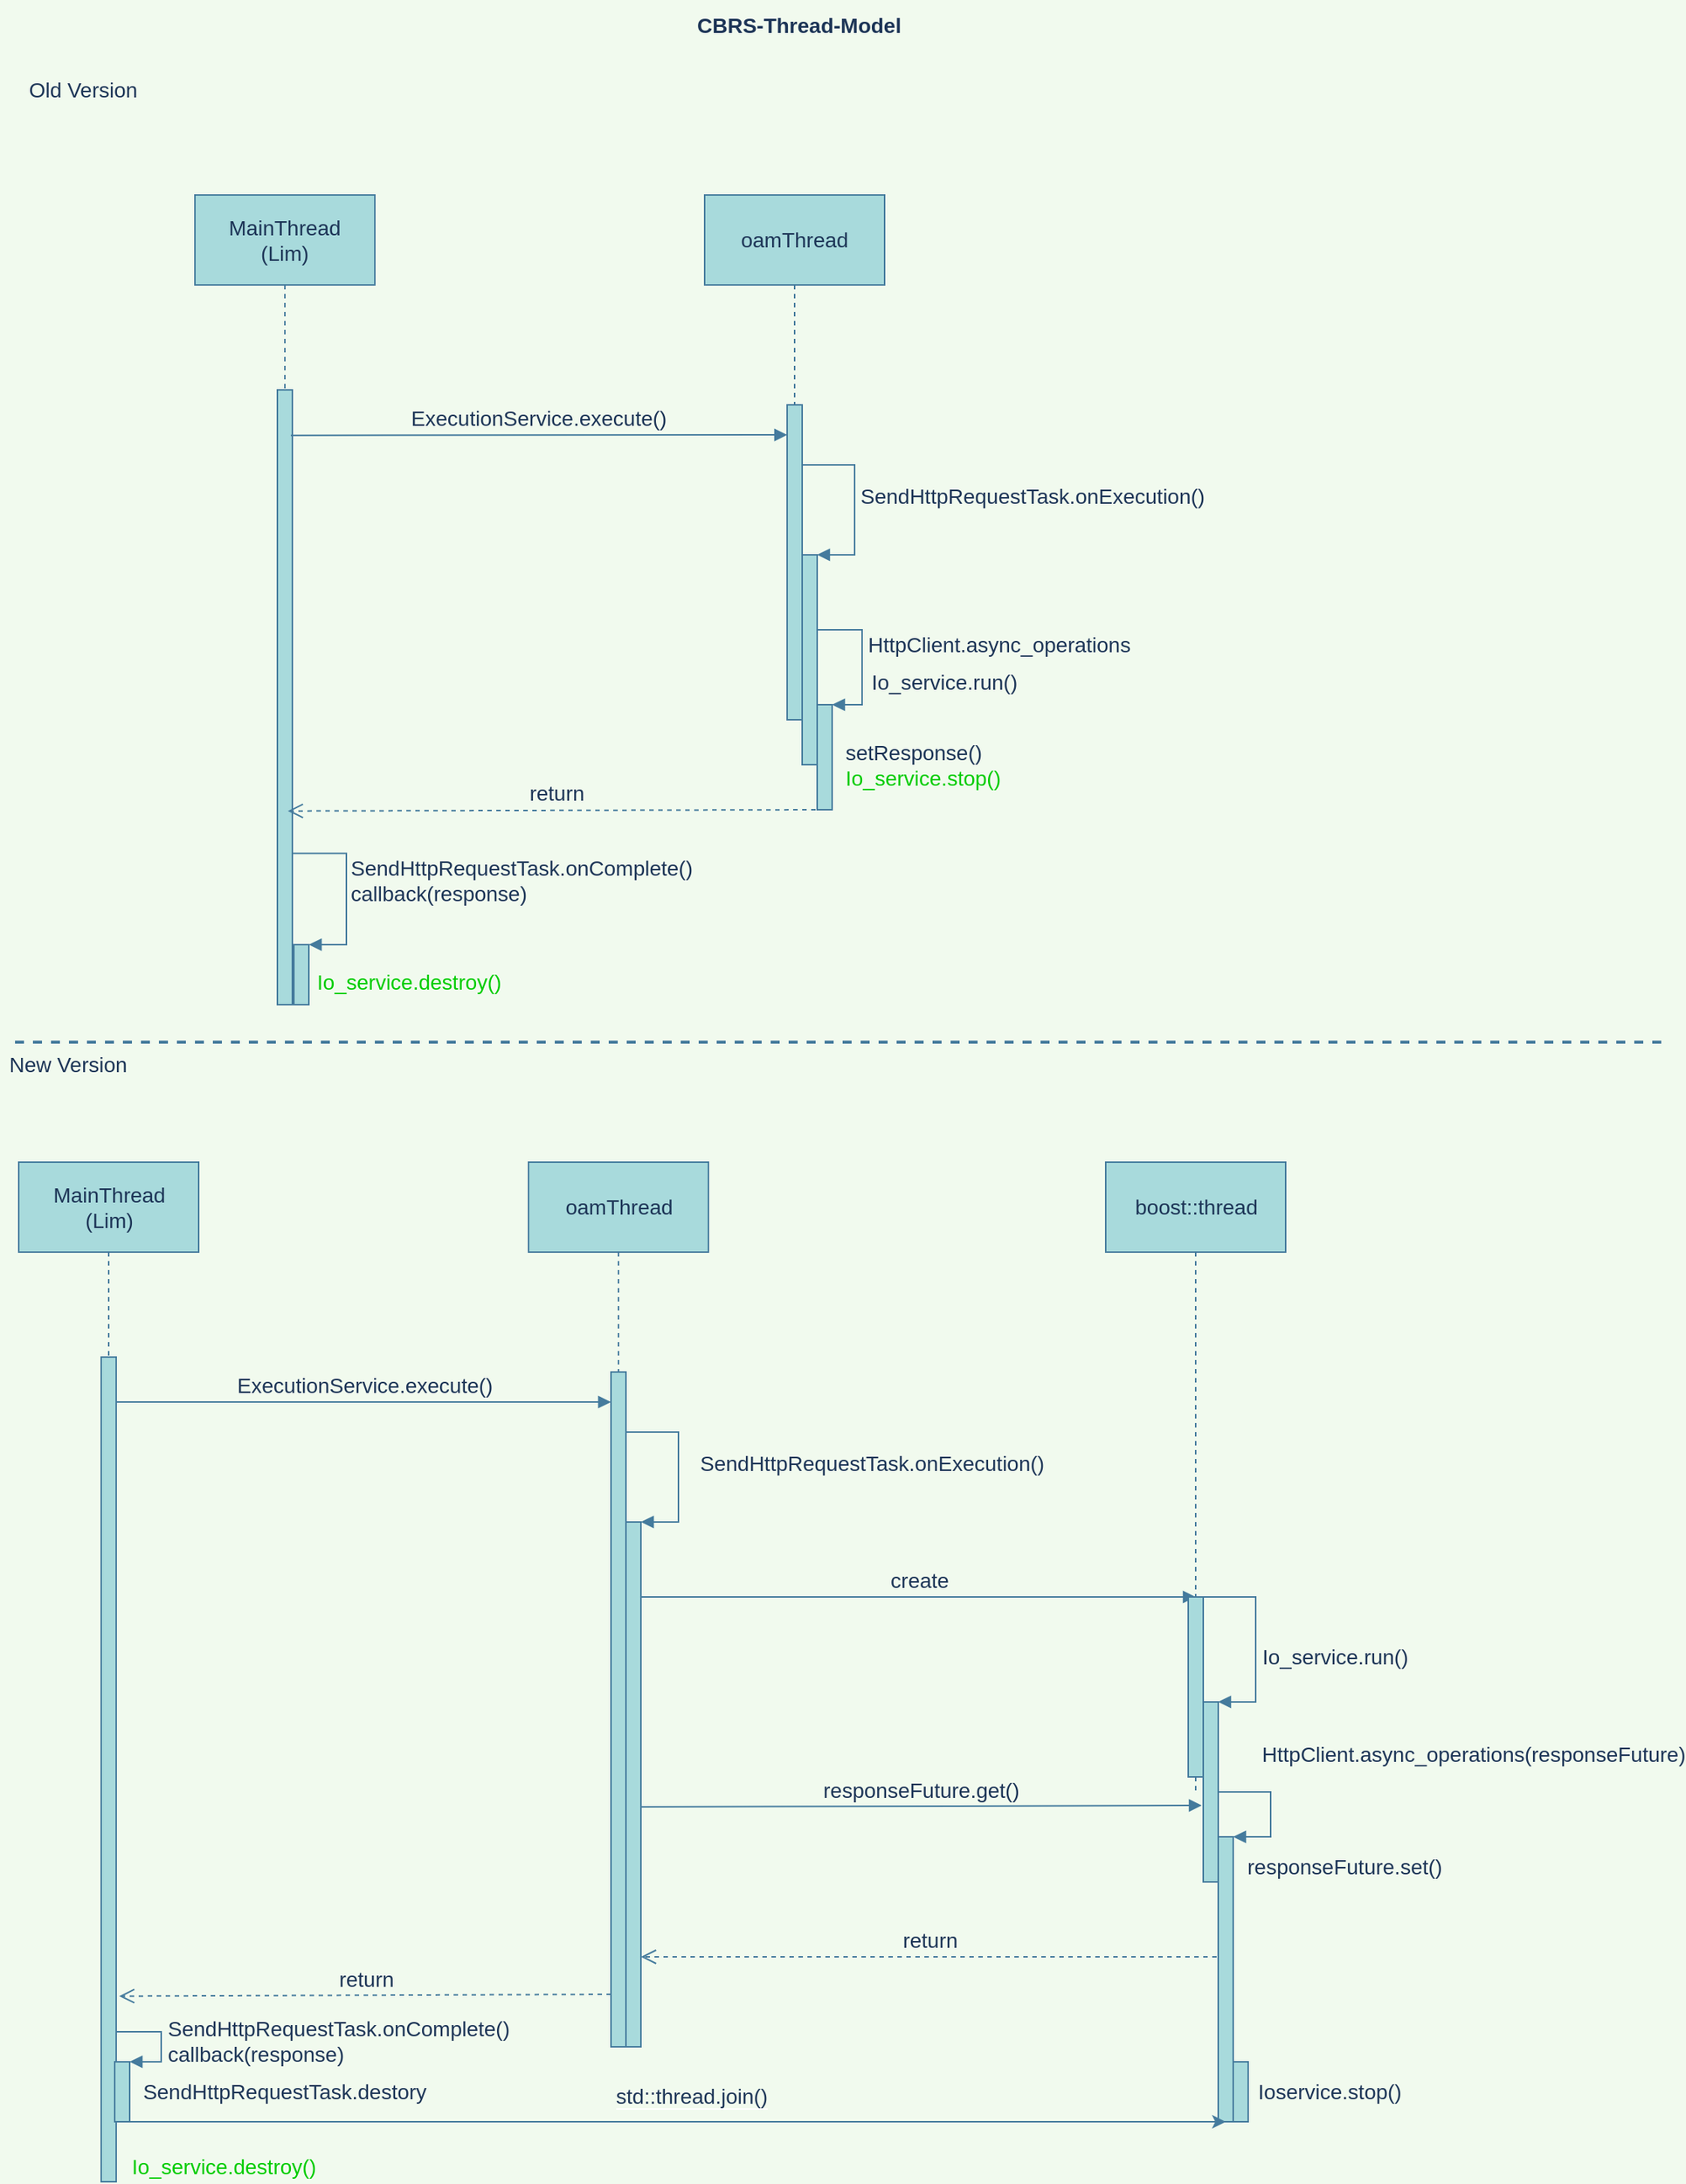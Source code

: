 <mxfile version="20.0.4" type="github">
  <diagram id="kgpKYQtTHZ0yAKxKKP6v" name="Page-1">
    <mxGraphModel dx="1422" dy="762" grid="1" gridSize="10" guides="1" tooltips="1" connect="1" arrows="1" fold="1" page="1" pageScale="1" pageWidth="1169" pageHeight="1654" background="#F1FAEE" math="0" shadow="0">
      <root>
        <mxCell id="0" />
        <mxCell id="1" parent="0" />
        <mxCell id="LY62BqVsODy2IkJWC0Tn-2" style="edgeStyle=orthogonalEdgeStyle;orthogonalLoop=1;jettySize=auto;html=1;dashed=1;endArrow=none;endFill=0;fontSize=14;labelBackgroundColor=#F1FAEE;strokeColor=#457B9D;fontColor=#1D3557;labelBorderColor=none;rounded=0;" parent="1" source="LY62BqVsODy2IkJWC0Tn-1" edge="1">
          <mxGeometry relative="1" as="geometry">
            <mxPoint x="190" y="640" as="targetPoint" />
          </mxGeometry>
        </mxCell>
        <mxCell id="LY62BqVsODy2IkJWC0Tn-1" value="MainThread&lt;br style=&quot;font-size: 14px;&quot;&gt;(Lim)" style="whiteSpace=wrap;html=1;fontSize=14;fillColor=#A8DADC;strokeColor=#457B9D;fontColor=#1D3557;labelBorderColor=none;rounded=0;" parent="1" vertex="1">
          <mxGeometry x="130" y="160" width="120" height="60" as="geometry" />
        </mxCell>
        <mxCell id="LY62BqVsODy2IkJWC0Tn-4" value="oamThread" style="whiteSpace=wrap;html=1;fontSize=14;fillColor=#A8DADC;strokeColor=#457B9D;fontColor=#1D3557;labelBorderColor=none;rounded=0;" parent="1" vertex="1">
          <mxGeometry x="470" y="160" width="120" height="60" as="geometry" />
        </mxCell>
        <mxCell id="LY62BqVsODy2IkJWC0Tn-5" style="edgeStyle=orthogonalEdgeStyle;orthogonalLoop=1;jettySize=auto;html=1;dashed=1;endArrow=none;endFill=0;fontSize=14;labelBackgroundColor=#F1FAEE;strokeColor=#457B9D;fontColor=#1D3557;labelBorderColor=none;rounded=0;" parent="1" source="LY62BqVsODy2IkJWC0Tn-1" edge="1">
          <mxGeometry relative="1" as="geometry">
            <mxPoint x="190" y="640" as="targetPoint" />
            <mxPoint x="190" y="220" as="sourcePoint" />
            <Array as="points">
              <mxPoint x="190" y="350" />
              <mxPoint x="190" y="350" />
            </Array>
          </mxGeometry>
        </mxCell>
        <mxCell id="LY62BqVsODy2IkJWC0Tn-10" value="" style="html=1;points=[];perimeter=orthogonalPerimeter;fontSize=14;fillColor=#A8DADC;strokeColor=#457B9D;fontColor=#1D3557;labelBorderColor=none;rounded=0;" parent="1" vertex="1">
          <mxGeometry x="185" y="290" width="10" height="410" as="geometry" />
        </mxCell>
        <mxCell id="LY62BqVsODy2IkJWC0Tn-14" value="" style="html=1;points=[];perimeter=orthogonalPerimeter;fontSize=14;fillColor=#A8DADC;strokeColor=#457B9D;fontColor=#1D3557;labelBorderColor=none;rounded=0;" parent="1" vertex="1">
          <mxGeometry x="525" y="300" width="10" height="210" as="geometry" />
        </mxCell>
        <mxCell id="LY62BqVsODy2IkJWC0Tn-15" value="" style="edgeStyle=orthogonalEdgeStyle;orthogonalLoop=1;jettySize=auto;html=1;dashed=1;endArrow=none;endFill=0;fontSize=14;labelBackgroundColor=#F1FAEE;strokeColor=#457B9D;fontColor=#1D3557;labelBorderColor=none;rounded=0;" parent="1" source="LY62BqVsODy2IkJWC0Tn-4" target="LY62BqVsODy2IkJWC0Tn-14" edge="1">
          <mxGeometry relative="1" as="geometry">
            <mxPoint x="530" y="660" as="targetPoint" />
            <mxPoint x="530" y="220" as="sourcePoint" />
          </mxGeometry>
        </mxCell>
        <mxCell id="LY62BqVsODy2IkJWC0Tn-26" value="" style="html=1;points=[];perimeter=orthogonalPerimeter;fontSize=14;fillColor=#A8DADC;strokeColor=#457B9D;fontColor=#1D3557;labelBorderColor=none;rounded=0;" parent="1" vertex="1">
          <mxGeometry x="535" y="400" width="10" height="140" as="geometry" />
        </mxCell>
        <mxCell id="LY62BqVsODy2IkJWC0Tn-27" value="SendHttpRequestTask.onExecution()" style="edgeStyle=orthogonalEdgeStyle;html=1;align=left;spacingLeft=2;endArrow=block;entryX=1;entryY=0;fontSize=14;labelBackgroundColor=#F1FAEE;strokeColor=#457B9D;fontColor=#1D3557;labelBorderColor=none;rounded=0;" parent="1" target="LY62BqVsODy2IkJWC0Tn-26" edge="1">
          <mxGeometry x="0.302" relative="1" as="geometry">
            <mxPoint x="535" y="405" as="sourcePoint" />
            <Array as="points">
              <mxPoint x="535" y="340" />
              <mxPoint x="570" y="340" />
              <mxPoint x="570" y="400" />
              <mxPoint x="545" y="400" />
            </Array>
            <mxPoint as="offset" />
          </mxGeometry>
        </mxCell>
        <mxCell id="LY62BqVsODy2IkJWC0Tn-33" value="ExecutionService.execute()" style="html=1;verticalAlign=bottom;endArrow=block;fontSize=14;labelBackgroundColor=#F1FAEE;strokeColor=#457B9D;fontColor=#1D3557;exitX=0.9;exitY=0.074;exitDx=0;exitDy=0;exitPerimeter=0;labelBorderColor=none;rounded=0;" parent="1" source="LY62BqVsODy2IkJWC0Tn-10" edge="1">
          <mxGeometry width="80" relative="1" as="geometry">
            <mxPoint x="200" y="320" as="sourcePoint" />
            <mxPoint x="525" y="320" as="targetPoint" />
          </mxGeometry>
        </mxCell>
        <mxCell id="LY62BqVsODy2IkJWC0Tn-34" value="" style="html=1;points=[];perimeter=orthogonalPerimeter;fontSize=14;fillColor=#A8DADC;strokeColor=#457B9D;fontColor=#1D3557;labelBorderColor=none;rounded=0;" parent="1" vertex="1">
          <mxGeometry x="545" y="500" width="10" height="70" as="geometry" />
        </mxCell>
        <mxCell id="LY62BqVsODy2IkJWC0Tn-35" value="HttpClient.async_operations" style="edgeStyle=orthogonalEdgeStyle;html=1;align=left;spacingLeft=2;endArrow=block;entryX=1;entryY=0;fontSize=14;labelBackgroundColor=#F1FAEE;strokeColor=#457B9D;fontColor=#1D3557;labelBorderColor=none;rounded=0;" parent="1" target="LY62BqVsODy2IkJWC0Tn-34" edge="1">
          <mxGeometry relative="1" as="geometry">
            <mxPoint x="545" y="470" as="sourcePoint" />
            <Array as="points">
              <mxPoint x="545" y="450" />
              <mxPoint x="575" y="450" />
              <mxPoint x="575" y="500" />
            </Array>
          </mxGeometry>
        </mxCell>
        <mxCell id="LY62BqVsODy2IkJWC0Tn-36" value="return" style="html=1;verticalAlign=bottom;endArrow=open;dashed=1;endSize=8;fontSize=14;labelBackgroundColor=#F1FAEE;strokeColor=#457B9D;fontColor=#1D3557;labelBorderColor=none;rounded=0;entryX=0.7;entryY=0.685;entryDx=0;entryDy=0;entryPerimeter=0;" parent="1" target="LY62BqVsODy2IkJWC0Tn-10" edge="1">
          <mxGeometry relative="1" as="geometry">
            <mxPoint x="550" y="570" as="sourcePoint" />
            <mxPoint x="190" y="570" as="targetPoint" />
          </mxGeometry>
        </mxCell>
        <mxCell id="LY62BqVsODy2IkJWC0Tn-40" value="setResponse()&lt;br style=&quot;font-size: 14px;&quot;&gt;&lt;font color=&quot;#00cc00&quot; style=&quot;font-size: 14px;&quot;&gt;Io_service.stop()&lt;/font&gt;" style="text;html=1;strokeColor=none;fillColor=none;align=left;verticalAlign=middle;whiteSpace=wrap;fontSize=14;fontColor=#1D3557;labelBorderColor=none;rounded=0;" parent="1" vertex="1">
          <mxGeometry x="562" y="520" width="115" height="40" as="geometry" />
        </mxCell>
        <mxCell id="LY62BqVsODy2IkJWC0Tn-43" value="Io_service.run()" style="text;html=1;strokeColor=none;fillColor=none;align=center;verticalAlign=middle;whiteSpace=wrap;fontSize=14;fontStyle=0;fontColor=#1D3557;labelBorderColor=none;rounded=0;" parent="1" vertex="1">
          <mxGeometry x="570" y="470" width="120" height="30" as="geometry" />
        </mxCell>
        <mxCell id="LY62BqVsODy2IkJWC0Tn-45" value="&lt;span style=&quot;font-size: 14px;&quot;&gt;&lt;font color=&quot;#00cc00&quot; style=&quot;font-size: 14px;&quot;&gt;Io_service.destroy()&lt;/font&gt;&lt;/span&gt;" style="text;html=1;strokeColor=none;fillColor=none;align=center;verticalAlign=middle;whiteSpace=wrap;fontSize=14;fontColor=#1D3557;labelBorderColor=none;rounded=0;" parent="1" vertex="1">
          <mxGeometry x="196" y="670" width="154" height="30" as="geometry" />
        </mxCell>
        <mxCell id="mft_dp02x0jolZUBzmze-1" value="" style="line;strokeWidth=2;html=1;labelBackgroundColor=#F1FAEE;fillColor=#A8DADC;strokeColor=#457B9D;fontColor=#1D3557;labelBorderColor=none;rounded=0;fontSize=14;dashed=1;" parent="1" vertex="1">
          <mxGeometry x="10" y="720" width="1100" height="10" as="geometry" />
        </mxCell>
        <mxCell id="mft_dp02x0jolZUBzmze-2" value="&lt;h1 style=&quot;font-size: 14px;&quot;&gt;CBRS-Thread-Model&lt;/h1&gt;" style="text;html=1;strokeColor=none;fillColor=none;spacing=5;spacingTop=-20;whiteSpace=wrap;overflow=hidden;fontColor=#1D3557;labelBorderColor=none;rounded=0;fontSize=14;" parent="1" vertex="1">
          <mxGeometry x="460" y="40" width="250" height="30" as="geometry" />
        </mxCell>
        <mxCell id="mft_dp02x0jolZUBzmze-4" value="Old Version" style="text;html=1;align=center;verticalAlign=middle;resizable=0;points=[];autosize=1;strokeColor=none;fillColor=none;fontSize=14;fontColor=#1D3557;labelBorderColor=none;rounded=0;" parent="1" vertex="1">
          <mxGeometry x="10" y="80" width="90" height="20" as="geometry" />
        </mxCell>
        <mxCell id="mft_dp02x0jolZUBzmze-49" style="edgeStyle=orthogonalEdgeStyle;orthogonalLoop=1;jettySize=auto;html=1;dashed=1;endArrow=none;endFill=0;fontSize=14;labelBackgroundColor=#F1FAEE;strokeColor=#457B9D;fontColor=#1D3557;labelBorderColor=none;rounded=0;" parent="1" source="mft_dp02x0jolZUBzmze-50" edge="1">
          <mxGeometry relative="1" as="geometry">
            <mxPoint x="72.5" y="1285" as="targetPoint" />
          </mxGeometry>
        </mxCell>
        <mxCell id="mft_dp02x0jolZUBzmze-50" value="MainThread&lt;br style=&quot;font-size: 14px;&quot;&gt;(Lim)" style="whiteSpace=wrap;html=1;fontSize=14;fillColor=#A8DADC;strokeColor=#457B9D;fontColor=#1D3557;labelBorderColor=none;rounded=0;" parent="1" vertex="1">
          <mxGeometry x="12.5" y="805" width="120" height="60" as="geometry" />
        </mxCell>
        <mxCell id="mft_dp02x0jolZUBzmze-52" value="oamThread" style="whiteSpace=wrap;html=1;fontSize=14;fillColor=#A8DADC;strokeColor=#457B9D;fontColor=#1D3557;labelBorderColor=none;rounded=0;" parent="1" vertex="1">
          <mxGeometry x="352.5" y="805" width="120" height="60" as="geometry" />
        </mxCell>
        <mxCell id="mft_dp02x0jolZUBzmze-53" style="edgeStyle=orthogonalEdgeStyle;orthogonalLoop=1;jettySize=auto;html=1;dashed=1;endArrow=none;endFill=0;fontSize=14;labelBackgroundColor=#F1FAEE;strokeColor=#457B9D;fontColor=#1D3557;labelBorderColor=none;rounded=0;" parent="1" source="mft_dp02x0jolZUBzmze-50" edge="1">
          <mxGeometry relative="1" as="geometry">
            <mxPoint x="72.5" y="1285" as="targetPoint" />
            <mxPoint x="72.5" y="865" as="sourcePoint" />
            <Array as="points">
              <mxPoint x="72.5" y="995" />
              <mxPoint x="72.5" y="995" />
            </Array>
          </mxGeometry>
        </mxCell>
        <mxCell id="mft_dp02x0jolZUBzmze-54" value="" style="html=1;points=[];perimeter=orthogonalPerimeter;fontSize=14;fillColor=#A8DADC;strokeColor=#457B9D;fontColor=#1D3557;labelBorderColor=none;rounded=0;" parent="1" vertex="1">
          <mxGeometry x="67.5" y="935" width="10" height="550" as="geometry" />
        </mxCell>
        <mxCell id="mft_dp02x0jolZUBzmze-55" value="" style="html=1;points=[];perimeter=orthogonalPerimeter;fontSize=14;fillColor=#A8DADC;strokeColor=#457B9D;fontColor=#1D3557;labelBorderColor=none;rounded=0;" parent="1" vertex="1">
          <mxGeometry x="407.5" y="945" width="10" height="450" as="geometry" />
        </mxCell>
        <mxCell id="mft_dp02x0jolZUBzmze-56" value="" style="edgeStyle=orthogonalEdgeStyle;orthogonalLoop=1;jettySize=auto;html=1;dashed=1;endArrow=none;endFill=0;fontSize=14;labelBackgroundColor=#F1FAEE;strokeColor=#457B9D;fontColor=#1D3557;labelBorderColor=none;rounded=0;" parent="1" source="mft_dp02x0jolZUBzmze-52" target="mft_dp02x0jolZUBzmze-55" edge="1">
          <mxGeometry relative="1" as="geometry">
            <mxPoint x="412.5" y="1305" as="targetPoint" />
            <mxPoint x="412.5" y="865" as="sourcePoint" />
          </mxGeometry>
        </mxCell>
        <mxCell id="mft_dp02x0jolZUBzmze-57" value="" style="html=1;points=[];perimeter=orthogonalPerimeter;fontSize=14;fillColor=#A8DADC;strokeColor=#457B9D;fontColor=#1D3557;labelBorderColor=none;rounded=0;" parent="1" vertex="1">
          <mxGeometry x="417.5" y="1045" width="10" height="350" as="geometry" />
        </mxCell>
        <mxCell id="mft_dp02x0jolZUBzmze-58" value="SendHttpRequestTask.onExecution()" style="edgeStyle=orthogonalEdgeStyle;html=1;align=left;spacingLeft=2;endArrow=block;entryX=1;entryY=0;fontSize=14;labelBackgroundColor=#F1FAEE;strokeColor=#457B9D;fontColor=#1D3557;labelBorderColor=none;rounded=0;" parent="1" target="mft_dp02x0jolZUBzmze-57" edge="1">
          <mxGeometry x="0.302" y="10" relative="1" as="geometry">
            <mxPoint x="417.5" y="1050" as="sourcePoint" />
            <Array as="points">
              <mxPoint x="417.5" y="985" />
              <mxPoint x="452.5" y="985" />
              <mxPoint x="452.5" y="1045" />
            </Array>
            <mxPoint as="offset" />
          </mxGeometry>
        </mxCell>
        <mxCell id="mft_dp02x0jolZUBzmze-59" value="ExecutionService.execute()" style="html=1;verticalAlign=bottom;endArrow=block;fontSize=14;labelBackgroundColor=#F1FAEE;strokeColor=#457B9D;fontColor=#1D3557;labelBorderColor=none;rounded=0;" parent="1" edge="1">
          <mxGeometry width="80" relative="1" as="geometry">
            <mxPoint x="77.5" y="965" as="sourcePoint" />
            <mxPoint x="407.5" y="965" as="targetPoint" />
          </mxGeometry>
        </mxCell>
        <mxCell id="mft_dp02x0jolZUBzmze-70" value="New Version" style="text;html=1;align=center;verticalAlign=middle;resizable=0;points=[];autosize=1;strokeColor=none;fillColor=none;fontSize=14;fontColor=#1D3557;labelBorderColor=none;rounded=0;" parent="1" vertex="1">
          <mxGeometry y="730" width="90" height="20" as="geometry" />
        </mxCell>
        <mxCell id="mft_dp02x0jolZUBzmze-71" value="boost::thread" style="whiteSpace=wrap;html=1;fontSize=14;fillColor=#A8DADC;strokeColor=#457B9D;fontColor=#1D3557;labelBorderColor=none;rounded=0;" parent="1" vertex="1">
          <mxGeometry x="737.5" y="805" width="120" height="60" as="geometry" />
        </mxCell>
        <mxCell id="mft_dp02x0jolZUBzmze-74" value="" style="edgeStyle=orthogonalEdgeStyle;orthogonalLoop=1;jettySize=auto;html=1;dashed=1;endArrow=none;endFill=0;fontSize=14;labelBackgroundColor=#F1FAEE;strokeColor=#457B9D;fontColor=#1D3557;exitX=0.5;exitY=1;exitDx=0;exitDy=0;startArrow=none;labelBorderColor=none;rounded=0;" parent="1" source="mft_dp02x0jolZUBzmze-81" edge="1">
          <mxGeometry relative="1" as="geometry">
            <mxPoint x="797.5" y="1225" as="targetPoint" />
            <mxPoint x="422.5" y="875" as="sourcePoint" />
          </mxGeometry>
        </mxCell>
        <mxCell id="mft_dp02x0jolZUBzmze-79" value="create" style="html=1;verticalAlign=bottom;endArrow=block;fontColor=#1D3557;strokeColor=#457B9D;labelBorderColor=none;rounded=0;labelBackgroundColor=#F1FAEE;fontSize=14;" parent="1" edge="1">
          <mxGeometry width="80" relative="1" as="geometry">
            <mxPoint x="427.5" y="1095" as="sourcePoint" />
            <mxPoint x="797.5" y="1095" as="targetPoint" />
          </mxGeometry>
        </mxCell>
        <mxCell id="mft_dp02x0jolZUBzmze-81" value="" style="html=1;points=[];perimeter=orthogonalPerimeter;fontColor=#1D3557;strokeColor=#457B9D;fillColor=#A8DADC;labelBorderColor=none;rounded=0;fontSize=14;" parent="1" vertex="1">
          <mxGeometry x="792.5" y="1095" width="10" height="120" as="geometry" />
        </mxCell>
        <mxCell id="mft_dp02x0jolZUBzmze-82" value="" style="edgeStyle=orthogonalEdgeStyle;orthogonalLoop=1;jettySize=auto;html=1;dashed=1;endArrow=none;endFill=0;fontSize=14;labelBackgroundColor=#F1FAEE;strokeColor=#457B9D;fontColor=#1D3557;exitX=0.5;exitY=1;exitDx=0;exitDy=0;labelBorderColor=none;rounded=0;" parent="1" source="mft_dp02x0jolZUBzmze-71" target="mft_dp02x0jolZUBzmze-81" edge="1">
          <mxGeometry relative="1" as="geometry">
            <mxPoint x="798.5" y="1345" as="targetPoint" />
            <mxPoint x="797.5" y="865" as="sourcePoint" />
          </mxGeometry>
        </mxCell>
        <mxCell id="mft_dp02x0jolZUBzmze-83" value="" style="html=1;points=[];perimeter=orthogonalPerimeter;fontColor=#1D3557;strokeColor=#457B9D;fillColor=#A8DADC;labelBorderColor=none;rounded=0;fontSize=14;" parent="1" vertex="1">
          <mxGeometry x="802.5" y="1165" width="10" height="120" as="geometry" />
        </mxCell>
        <mxCell id="mft_dp02x0jolZUBzmze-85" value="Io_service.run()" style="edgeStyle=orthogonalEdgeStyle;html=1;align=left;spacingLeft=2;endArrow=block;entryX=1;entryY=0;fontSize=14;labelBackgroundColor=#F1FAEE;strokeColor=#457B9D;fontColor=#1D3557;labelBorderColor=none;rounded=0;" parent="1" edge="1">
          <mxGeometry x="0.371" relative="1" as="geometry">
            <mxPoint x="802.5" y="1140" as="sourcePoint" />
            <Array as="points">
              <mxPoint x="802.5" y="1095" />
              <mxPoint x="837.5" y="1095" />
              <mxPoint x="837.5" y="1165" />
            </Array>
            <mxPoint as="offset" />
            <mxPoint x="812.5" y="1165" as="targetPoint" />
          </mxGeometry>
        </mxCell>
        <mxCell id="mft_dp02x0jolZUBzmze-89" value="&lt;span style=&quot;font-size: 14px; text-align: left; background-color: rgb(241, 250, 238);&quot;&gt;HttpClient.async_operations(responseFuture)&lt;/span&gt;" style="text;html=1;strokeColor=none;fillColor=none;align=center;verticalAlign=middle;whiteSpace=wrap;fontSize=14;fontColor=#1D3557;labelBorderColor=none;rounded=0;" parent="1" vertex="1">
          <mxGeometry x="877.5" y="1185" width="210" height="30" as="geometry" />
        </mxCell>
        <mxCell id="mft_dp02x0jolZUBzmze-90" value="responseFuture.get()" style="html=1;verticalAlign=bottom;endArrow=block;fontSize=14;labelBackgroundColor=#F1FAEE;strokeColor=#457B9D;fontColor=#1D3557;exitX=0.9;exitY=0.074;exitDx=0;exitDy=0;exitPerimeter=0;entryX=-0.1;entryY=0.575;entryDx=0;entryDy=0;entryPerimeter=0;labelBorderColor=none;rounded=0;" parent="1" target="mft_dp02x0jolZUBzmze-83" edge="1">
          <mxGeometry width="80" relative="1" as="geometry">
            <mxPoint x="427.5" y="1235" as="sourcePoint" />
            <mxPoint x="797.5" y="1235" as="targetPoint" />
          </mxGeometry>
        </mxCell>
        <mxCell id="mft_dp02x0jolZUBzmze-92" value="" style="html=1;points=[];perimeter=orthogonalPerimeter;fontSize=14;fontColor=#1D3557;strokeColor=#457B9D;fillColor=#A8DADC;labelBorderColor=none;rounded=0;" parent="1" vertex="1">
          <mxGeometry x="812.5" y="1255" width="10" height="190" as="geometry" />
        </mxCell>
        <mxCell id="mft_dp02x0jolZUBzmze-95" value="responseFuture.set()" style="edgeStyle=orthogonalEdgeStyle;html=1;align=left;spacingLeft=2;endArrow=block;fontSize=14;labelBackgroundColor=#F1FAEE;strokeColor=#457B9D;fontColor=#1D3557;labelBorderColor=none;rounded=0;" parent="1" edge="1">
          <mxGeometry x="-1" y="-16" relative="1" as="geometry">
            <mxPoint x="812.5" y="1270" as="sourcePoint" />
            <Array as="points">
              <mxPoint x="812.5" y="1225" />
              <mxPoint x="847.5" y="1225" />
              <mxPoint x="847.5" y="1255" />
              <mxPoint x="822.5" y="1255" />
            </Array>
            <mxPoint x="-1" y="5" as="offset" />
            <mxPoint x="822.5" y="1255" as="targetPoint" />
          </mxGeometry>
        </mxCell>
        <mxCell id="mft_dp02x0jolZUBzmze-97" value="return" style="html=1;verticalAlign=bottom;endArrow=open;dashed=1;endSize=8;fontSize=14;fontColor=#1D3557;strokeColor=#457B9D;exitX=-0.1;exitY=0.421;exitDx=0;exitDy=0;exitPerimeter=0;labelBorderColor=none;rounded=0;labelBackgroundColor=#F1FAEE;" parent="1" source="mft_dp02x0jolZUBzmze-92" edge="1">
          <mxGeometry relative="1" as="geometry">
            <mxPoint x="807.5" y="1305" as="sourcePoint" />
            <mxPoint x="427.5" y="1335" as="targetPoint" />
          </mxGeometry>
        </mxCell>
        <mxCell id="mft_dp02x0jolZUBzmze-110" value="&lt;span style=&quot;font-size: 14px;&quot;&gt;&lt;font color=&quot;#00cc00&quot; style=&quot;font-size: 14px;&quot;&gt;Io_service.destroy()&lt;/font&gt;&lt;/span&gt;" style="text;html=1;strokeColor=none;fillColor=none;align=center;verticalAlign=middle;whiteSpace=wrap;fontSize=14;fontColor=#1D3557;labelBorderColor=none;rounded=0;" parent="1" vertex="1">
          <mxGeometry x="57.5" y="1465" width="182.5" height="20" as="geometry" />
        </mxCell>
        <mxCell id="mft_dp02x0jolZUBzmze-117" value="" style="html=1;points=[];perimeter=orthogonalPerimeter;rounded=0;labelBorderColor=none;fontSize=14;fontColor=#1D3557;strokeColor=#457B9D;fillColor=#A8DADC;" parent="1" vertex="1">
          <mxGeometry x="196" y="660" width="10" height="40" as="geometry" />
        </mxCell>
        <mxCell id="mft_dp02x0jolZUBzmze-118" value="&lt;span style=&quot;background-color: rgb(241, 250, 238); font-size: 14px;&quot;&gt;SendHttpRequestTask.onComplete()&lt;/span&gt;&lt;br style=&quot;background-color: rgb(248, 249, 250); font-size: 14px;&quot;&gt;&lt;span style=&quot;background-color: rgb(241, 250, 238); font-size: 14px;&quot;&gt;callback(response)&lt;/span&gt;" style="edgeStyle=orthogonalEdgeStyle;html=1;align=left;spacingLeft=2;endArrow=block;rounded=0;entryX=1;entryY=0;labelBorderColor=none;fontSize=14;fontColor=#1D3557;strokeColor=#457B9D;curved=0;labelBackgroundColor=#F1FAEE;exitX=1;exitY=0.754;exitDx=0;exitDy=0;exitPerimeter=0;" parent="1" source="LY62BqVsODy2IkJWC0Tn-10" target="mft_dp02x0jolZUBzmze-117" edge="1">
          <mxGeometry x="-0.121" y="-1" relative="1" as="geometry">
            <mxPoint x="200" y="600" as="sourcePoint" />
            <Array as="points">
              <mxPoint x="231" y="599" />
              <mxPoint x="231" y="660" />
            </Array>
            <mxPoint as="offset" />
          </mxGeometry>
        </mxCell>
        <mxCell id="mft_dp02x0jolZUBzmze-120" value="return" style="html=1;verticalAlign=bottom;endArrow=open;dashed=1;endSize=8;rounded=1;fontColor=#1D3557;strokeColor=#457B9D;fillColor=#A8DADC;curved=0;entryX=1.2;entryY=0.775;entryDx=0;entryDy=0;entryPerimeter=0;fontSize=14;labelBackgroundColor=#F1FAEE;" parent="1" target="mft_dp02x0jolZUBzmze-54" edge="1">
          <mxGeometry relative="1" as="geometry">
            <mxPoint x="407.5" y="1360" as="sourcePoint" />
            <mxPoint x="327.5" y="1365" as="targetPoint" />
          </mxGeometry>
        </mxCell>
        <mxCell id="mft_dp02x0jolZUBzmze-123" value="&lt;span style=&quot;color: rgb(29, 53, 87); font-family: Helvetica; font-size: 14px; font-style: normal; font-variant-ligatures: normal; font-variant-caps: normal; font-weight: 400; letter-spacing: normal; orphans: 2; text-align: left; text-indent: 0px; text-transform: none; widows: 2; word-spacing: 0px; -webkit-text-stroke-width: 0px; background-color: rgb(241, 250, 238); text-decoration-thickness: initial; text-decoration-style: initial; text-decoration-color: initial; float: none; display: inline !important;&quot;&gt;std::thread.join()&lt;/span&gt;" style="edgeStyle=orthogonalEdgeStyle;curved=0;rounded=1;orthogonalLoop=1;jettySize=auto;html=1;fontColor=#1D3557;strokeColor=#457B9D;fillColor=#A8DADC;fontSize=14;" parent="1" source="mft_dp02x0jolZUBzmze-121" edge="1">
          <mxGeometry x="0.025" y="17" relative="1" as="geometry">
            <mxPoint x="817.5" y="1445" as="targetPoint" />
            <Array as="points">
              <mxPoint x="817.5" y="1445" />
            </Array>
            <mxPoint as="offset" />
          </mxGeometry>
        </mxCell>
        <mxCell id="mft_dp02x0jolZUBzmze-121" value="" style="html=1;points=[];perimeter=orthogonalPerimeter;rounded=0;fontColor=#1D3557;strokeColor=#457B9D;fillColor=#A8DADC;fontSize=14;" parent="1" vertex="1">
          <mxGeometry x="76.5" y="1405" width="10" height="40" as="geometry" />
        </mxCell>
        <mxCell id="mft_dp02x0jolZUBzmze-122" value="&lt;span style=&quot;font-size: 14px; background-color: rgb(241, 250, 238);&quot;&gt;SendHttpRequestTask.onComplete()&lt;/span&gt;&lt;br style=&quot;font-size: 14px; background-color: rgb(248, 249, 250);&quot;&gt;&lt;span style=&quot;font-size: 14px; background-color: rgb(241, 250, 238);&quot;&gt;callback(response)&lt;/span&gt;" style="edgeStyle=orthogonalEdgeStyle;html=1;align=left;spacingLeft=2;endArrow=block;rounded=0;entryX=1;entryY=0;fontColor=#1D3557;strokeColor=#457B9D;fillColor=#A8DADC;curved=0;fontSize=14;labelBackgroundColor=#F1FAEE;" parent="1" target="mft_dp02x0jolZUBzmze-121" edge="1">
          <mxGeometry relative="1" as="geometry">
            <mxPoint x="77.5" y="1385" as="sourcePoint" />
            <Array as="points">
              <mxPoint x="107.5" y="1385" />
            </Array>
          </mxGeometry>
        </mxCell>
        <mxCell id="mft_dp02x0jolZUBzmze-125" value="&lt;span style=&quot;text-align: left; background-color: rgb(241, 250, 238); font-size: 14px;&quot;&gt;SendHttpRequestTask.destory&lt;/span&gt;" style="text;html=1;strokeColor=none;fillColor=none;align=center;verticalAlign=middle;whiteSpace=wrap;rounded=0;fontColor=#1D3557;fontSize=14;" parent="1" vertex="1">
          <mxGeometry x="88.5" y="1410" width="201.5" height="30" as="geometry" />
        </mxCell>
        <mxCell id="mft_dp02x0jolZUBzmze-128" value="" style="html=1;points=[];perimeter=orthogonalPerimeter;rounded=0;fontColor=#1D3557;strokeColor=#457B9D;fillColor=#A8DADC;fontSize=14;" parent="1" vertex="1">
          <mxGeometry x="822.5" y="1405" width="10" height="40" as="geometry" />
        </mxCell>
        <mxCell id="mft_dp02x0jolZUBzmze-129" value="Ioservice.stop()" style="text;html=1;strokeColor=none;fillColor=none;align=center;verticalAlign=middle;whiteSpace=wrap;rounded=0;fontColor=#1D3557;fontSize=14;" parent="1" vertex="1">
          <mxGeometry x="832.5" y="1410" width="107.5" height="30" as="geometry" />
        </mxCell>
      </root>
    </mxGraphModel>
  </diagram>
</mxfile>
